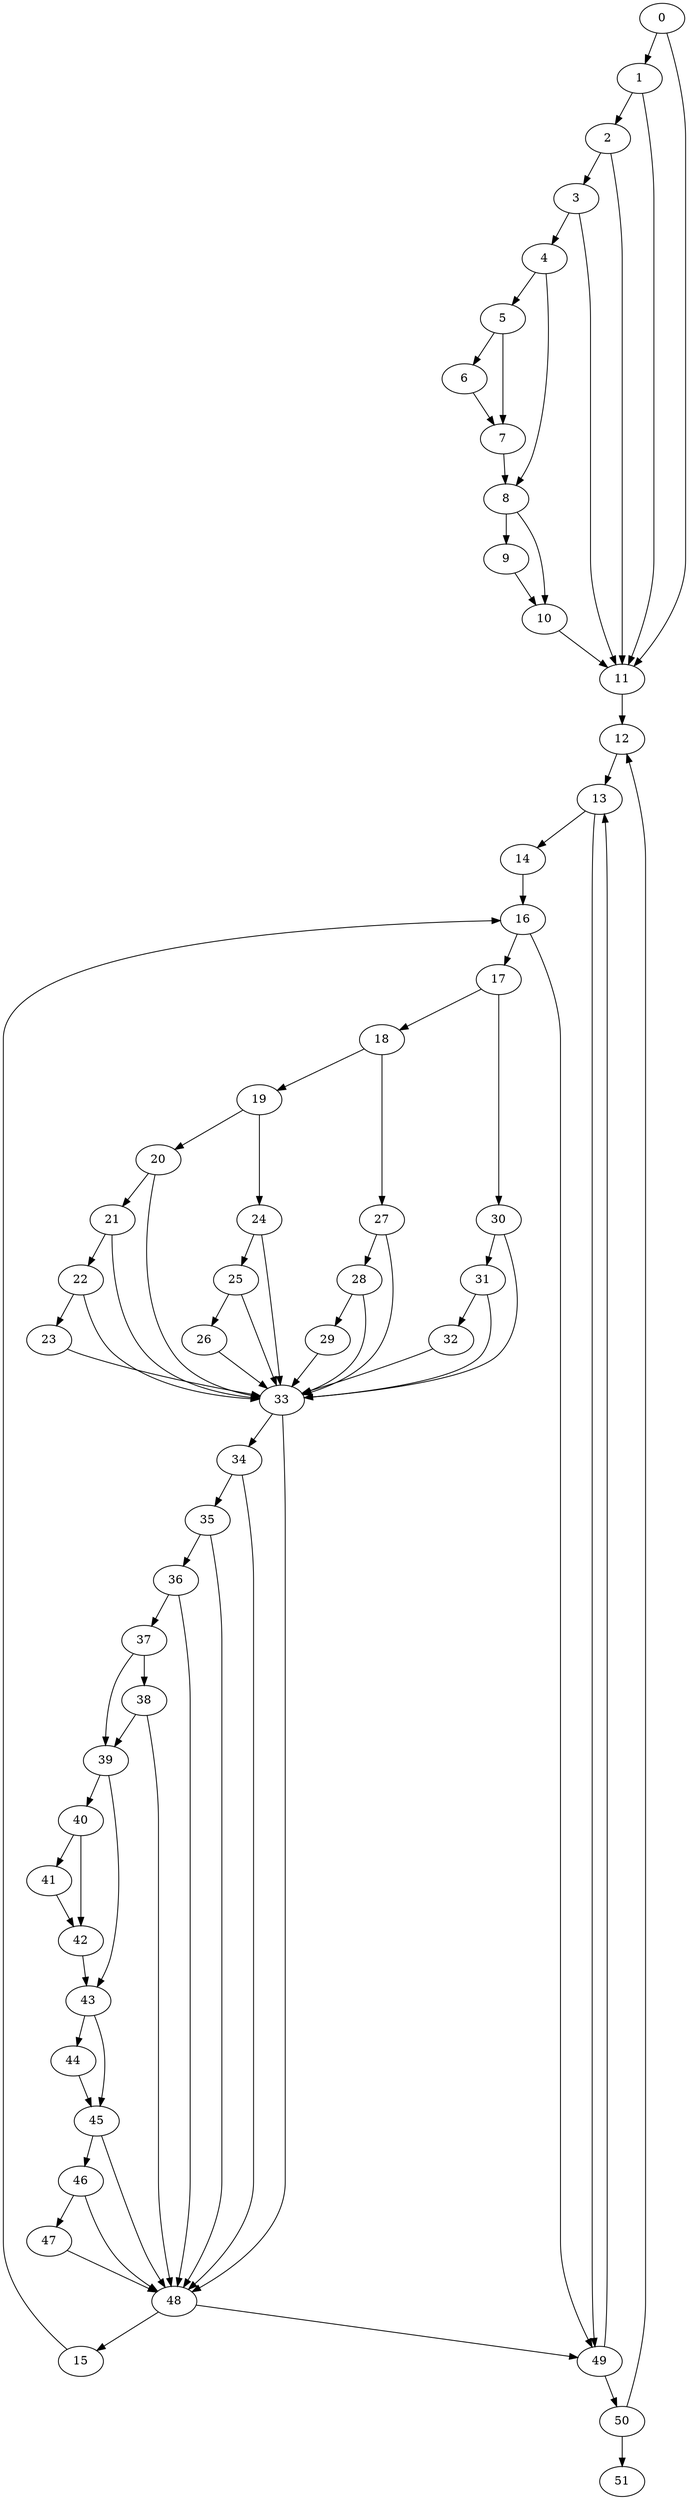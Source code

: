digraph {
	0
	1
	2
	3
	4
	5
	6
	7
	8
	9
	10
	11
	12
	13
	14
	15
	16
	17
	18
	19
	20
	21
	22
	23
	24
	25
	26
	27
	28
	29
	30
	31
	32
	33
	34
	35
	36
	37
	38
	39
	40
	41
	42
	43
	44
	45
	46
	47
	48
	49
	50
	51
	7 -> 8
	4 -> 8
	2 -> 11
	3 -> 11
	10 -> 11
	0 -> 11
	1 -> 11
	36 -> 37
	47 -> 48
	33 -> 48
	34 -> 48
	35 -> 48
	36 -> 48
	38 -> 48
	45 -> 48
	46 -> 48
	35 -> 36
	0 -> 1
	1 -> 2
	19 -> 24
	17 -> 30
	37 -> 39
	38 -> 39
	39 -> 43
	42 -> 43
	49 -> 50
	12 -> 13
	49 -> 13
	48 -> 15
	20 -> 21
	24 -> 25
	19 -> 20
	22 -> 23
	39 -> 40
	45 -> 46
	40 -> 41
	50 -> 51
	5 -> 7
	6 -> 7
	16 -> 17
	30 -> 31
	31 -> 32
	13 -> 14
	14 -> 16
	15 -> 16
	18 -> 19
	21 -> 22
	2 -> 3
	4 -> 5
	5 -> 6
	34 -> 35
	37 -> 38
	46 -> 47
	13 -> 49
	16 -> 49
	48 -> 49
	25 -> 26
	18 -> 27
	27 -> 28
	28 -> 29
	31 -> 33
	20 -> 33
	21 -> 33
	22 -> 33
	25 -> 33
	28 -> 33
	29 -> 33
	30 -> 33
	32 -> 33
	23 -> 33
	24 -> 33
	26 -> 33
	27 -> 33
	33 -> 34
	43 -> 45
	44 -> 45
	3 -> 4
	8 -> 9
	8 -> 10
	9 -> 10
	11 -> 12
	50 -> 12
	17 -> 18
	40 -> 42
	41 -> 42
	43 -> 44
}
